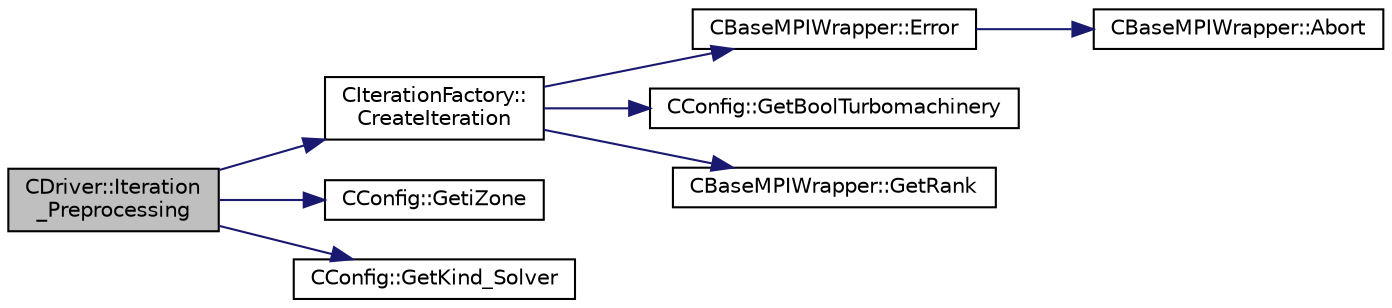 digraph "CDriver::Iteration_Preprocessing"
{
 // LATEX_PDF_SIZE
  edge [fontname="Helvetica",fontsize="10",labelfontname="Helvetica",labelfontsize="10"];
  node [fontname="Helvetica",fontsize="10",shape=record];
  rankdir="LR";
  Node1 [label="CDriver::Iteration\l_Preprocessing",height=0.2,width=0.4,color="black", fillcolor="grey75", style="filled", fontcolor="black",tooltip="Definition of the physics iteration class or within a single zone."];
  Node1 -> Node2 [color="midnightblue",fontsize="10",style="solid",fontname="Helvetica"];
  Node2 [label="CIterationFactory::\lCreateIteration",height=0.2,width=0.4,color="black", fillcolor="white", style="filled",URL="$classCIterationFactory.html#a9ea29c0b42215eafa9aa8e1265bed93b",tooltip="Create a new iteration instance based on the current main solver."];
  Node2 -> Node3 [color="midnightblue",fontsize="10",style="solid",fontname="Helvetica"];
  Node3 [label="CBaseMPIWrapper::Error",height=0.2,width=0.4,color="black", fillcolor="white", style="filled",URL="$classCBaseMPIWrapper.html#a04457c47629bda56704e6a8804833eeb",tooltip=" "];
  Node3 -> Node4 [color="midnightblue",fontsize="10",style="solid",fontname="Helvetica"];
  Node4 [label="CBaseMPIWrapper::Abort",height=0.2,width=0.4,color="black", fillcolor="white", style="filled",URL="$classCBaseMPIWrapper.html#af7297d861dca86b45cf561b6ab642e8f",tooltip=" "];
  Node2 -> Node5 [color="midnightblue",fontsize="10",style="solid",fontname="Helvetica"];
  Node5 [label="CConfig::GetBoolTurbomachinery",height=0.2,width=0.4,color="black", fillcolor="white", style="filled",URL="$classCConfig.html#a9e487db59e70e83ca75e919e084cb9b9",tooltip="Verify if there is Turbomachinery performance option specified from config file."];
  Node2 -> Node6 [color="midnightblue",fontsize="10",style="solid",fontname="Helvetica"];
  Node6 [label="CBaseMPIWrapper::GetRank",height=0.2,width=0.4,color="black", fillcolor="white", style="filled",URL="$classCBaseMPIWrapper.html#a63e1f265b788b4e56cb7ebdeba29b78e",tooltip=" "];
  Node1 -> Node7 [color="midnightblue",fontsize="10",style="solid",fontname="Helvetica"];
  Node7 [label="CConfig::GetiZone",height=0.2,width=0.4,color="black", fillcolor="white", style="filled",URL="$classCConfig.html#a1d6335b8fdef6fbcd9a08f7503d73ec1",tooltip="Provides the number of varaibles."];
  Node1 -> Node8 [color="midnightblue",fontsize="10",style="solid",fontname="Helvetica"];
  Node8 [label="CConfig::GetKind_Solver",height=0.2,width=0.4,color="black", fillcolor="white", style="filled",URL="$classCConfig.html#a77312cf52a5ba2cc1239b7cee6fce7a7",tooltip="Governing equations of the flow (it can be different from the run time equation)."];
}

